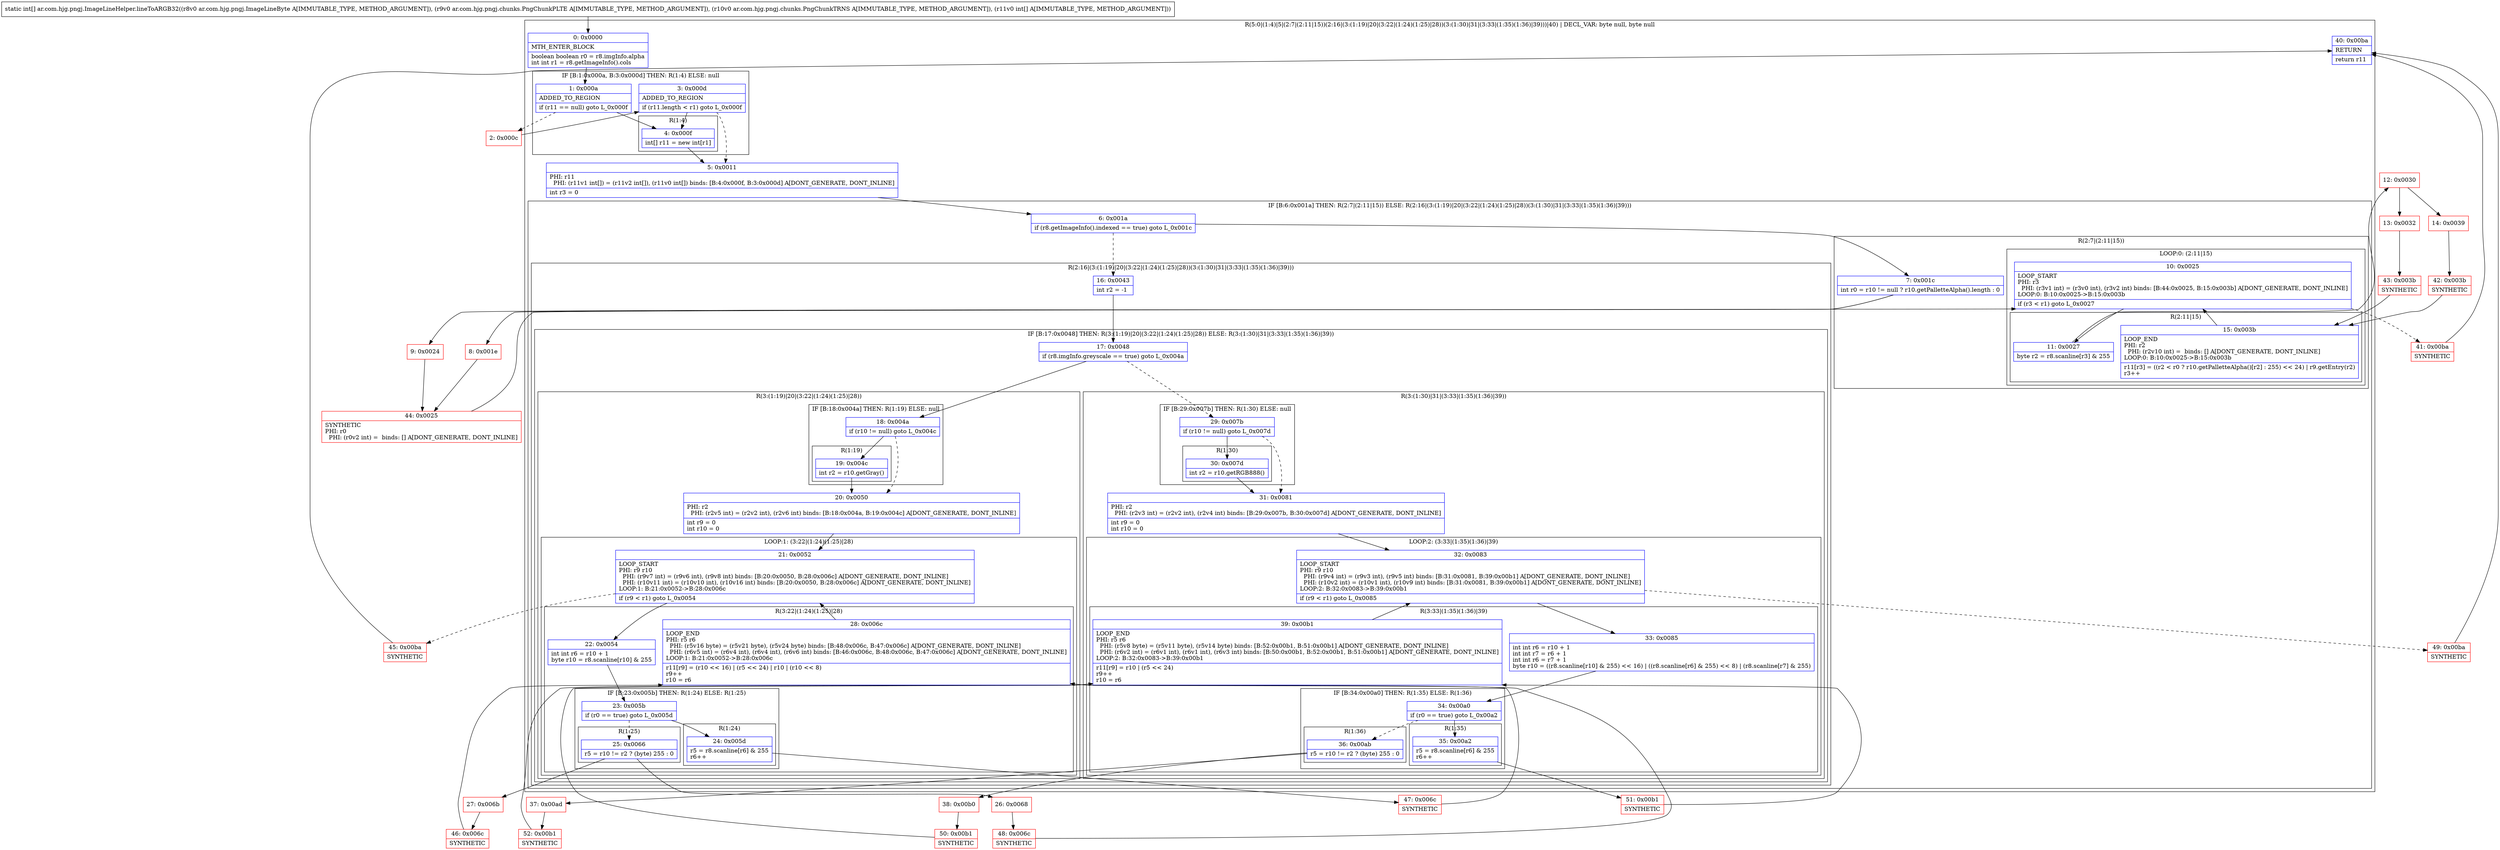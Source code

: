 digraph "CFG forar.com.hjg.pngj.ImageLineHelper.lineToARGB32(Lar\/com\/hjg\/pngj\/ImageLineByte;Lar\/com\/hjg\/pngj\/chunks\/PngChunkPLTE;Lar\/com\/hjg\/pngj\/chunks\/PngChunkTRNS;[I)[I" {
subgraph cluster_Region_1987841778 {
label = "R(5:0|(1:4)|5|(2:7|(2:11|15))(2:16|(3:(1:19)|20|(3:22|(1:24)(1:25)|28))(3:(1:30)|31|(3:33|(1:35)(1:36)|39)))|40) | DECL_VAR: byte null, byte null\l";
node [shape=record,color=blue];
Node_0 [shape=record,label="{0\:\ 0x0000|MTH_ENTER_BLOCK\l|boolean boolean r0 = r8.imgInfo.alpha\lint int r1 = r8.getImageInfo().cols\l}"];
subgraph cluster_IfRegion_1958320760 {
label = "IF [B:1:0x000a, B:3:0x000d] THEN: R(1:4) ELSE: null";
node [shape=record,color=blue];
Node_1 [shape=record,label="{1\:\ 0x000a|ADDED_TO_REGION\l|if (r11 == null) goto L_0x000f\l}"];
Node_3 [shape=record,label="{3\:\ 0x000d|ADDED_TO_REGION\l|if (r11.length \< r1) goto L_0x000f\l}"];
subgraph cluster_Region_1646530947 {
label = "R(1:4)";
node [shape=record,color=blue];
Node_4 [shape=record,label="{4\:\ 0x000f|int[] r11 = new int[r1]\l}"];
}
}
Node_5 [shape=record,label="{5\:\ 0x0011|PHI: r11 \l  PHI: (r11v1 int[]) = (r11v2 int[]), (r11v0 int[]) binds: [B:4:0x000f, B:3:0x000d] A[DONT_GENERATE, DONT_INLINE]\l|int r3 = 0\l}"];
subgraph cluster_IfRegion_67939090 {
label = "IF [B:6:0x001a] THEN: R(2:7|(2:11|15)) ELSE: R(2:16|(3:(1:19)|20|(3:22|(1:24)(1:25)|28))(3:(1:30)|31|(3:33|(1:35)(1:36)|39)))";
node [shape=record,color=blue];
Node_6 [shape=record,label="{6\:\ 0x001a|if (r8.getImageInfo().indexed == true) goto L_0x001c\l}"];
subgraph cluster_Region_21014625 {
label = "R(2:7|(2:11|15))";
node [shape=record,color=blue];
Node_7 [shape=record,label="{7\:\ 0x001c|int r0 = r10 != null ? r10.getPalletteAlpha().length : 0\l}"];
subgraph cluster_LoopRegion_1155131960 {
label = "LOOP:0: (2:11|15)";
node [shape=record,color=blue];
Node_10 [shape=record,label="{10\:\ 0x0025|LOOP_START\lPHI: r3 \l  PHI: (r3v1 int) = (r3v0 int), (r3v2 int) binds: [B:44:0x0025, B:15:0x003b] A[DONT_GENERATE, DONT_INLINE]\lLOOP:0: B:10:0x0025\-\>B:15:0x003b\l|if (r3 \< r1) goto L_0x0027\l}"];
subgraph cluster_Region_1452131622 {
label = "R(2:11|15)";
node [shape=record,color=blue];
Node_11 [shape=record,label="{11\:\ 0x0027|byte r2 = r8.scanline[r3] & 255\l}"];
Node_15 [shape=record,label="{15\:\ 0x003b|LOOP_END\lPHI: r2 \l  PHI: (r2v10 int) =  binds: [] A[DONT_GENERATE, DONT_INLINE]\lLOOP:0: B:10:0x0025\-\>B:15:0x003b\l|r11[r3] = ((r2 \< r0 ? r10.getPalletteAlpha()[r2] : 255) \<\< 24) \| r9.getEntry(r2)\lr3++\l}"];
}
}
}
subgraph cluster_Region_1569615333 {
label = "R(2:16|(3:(1:19)|20|(3:22|(1:24)(1:25)|28))(3:(1:30)|31|(3:33|(1:35)(1:36)|39)))";
node [shape=record,color=blue];
Node_16 [shape=record,label="{16\:\ 0x0043|int r2 = \-1\l}"];
subgraph cluster_IfRegion_2113871555 {
label = "IF [B:17:0x0048] THEN: R(3:(1:19)|20|(3:22|(1:24)(1:25)|28)) ELSE: R(3:(1:30)|31|(3:33|(1:35)(1:36)|39))";
node [shape=record,color=blue];
Node_17 [shape=record,label="{17\:\ 0x0048|if (r8.imgInfo.greyscale == true) goto L_0x004a\l}"];
subgraph cluster_Region_1471717938 {
label = "R(3:(1:19)|20|(3:22|(1:24)(1:25)|28))";
node [shape=record,color=blue];
subgraph cluster_IfRegion_1169254447 {
label = "IF [B:18:0x004a] THEN: R(1:19) ELSE: null";
node [shape=record,color=blue];
Node_18 [shape=record,label="{18\:\ 0x004a|if (r10 != null) goto L_0x004c\l}"];
subgraph cluster_Region_1960351633 {
label = "R(1:19)";
node [shape=record,color=blue];
Node_19 [shape=record,label="{19\:\ 0x004c|int r2 = r10.getGray()\l}"];
}
}
Node_20 [shape=record,label="{20\:\ 0x0050|PHI: r2 \l  PHI: (r2v5 int) = (r2v2 int), (r2v6 int) binds: [B:18:0x004a, B:19:0x004c] A[DONT_GENERATE, DONT_INLINE]\l|int r9 = 0\lint r10 = 0\l}"];
subgraph cluster_LoopRegion_741692292 {
label = "LOOP:1: (3:22|(1:24)(1:25)|28)";
node [shape=record,color=blue];
Node_21 [shape=record,label="{21\:\ 0x0052|LOOP_START\lPHI: r9 r10 \l  PHI: (r9v7 int) = (r9v6 int), (r9v8 int) binds: [B:20:0x0050, B:28:0x006c] A[DONT_GENERATE, DONT_INLINE]\l  PHI: (r10v11 int) = (r10v10 int), (r10v16 int) binds: [B:20:0x0050, B:28:0x006c] A[DONT_GENERATE, DONT_INLINE]\lLOOP:1: B:21:0x0052\-\>B:28:0x006c\l|if (r9 \< r1) goto L_0x0054\l}"];
subgraph cluster_Region_722492755 {
label = "R(3:22|(1:24)(1:25)|28)";
node [shape=record,color=blue];
Node_22 [shape=record,label="{22\:\ 0x0054|int int r6 = r10 + 1\lbyte r10 = r8.scanline[r10] & 255\l}"];
subgraph cluster_IfRegion_1266529491 {
label = "IF [B:23:0x005b] THEN: R(1:24) ELSE: R(1:25)";
node [shape=record,color=blue];
Node_23 [shape=record,label="{23\:\ 0x005b|if (r0 == true) goto L_0x005d\l}"];
subgraph cluster_Region_1142395967 {
label = "R(1:24)";
node [shape=record,color=blue];
Node_24 [shape=record,label="{24\:\ 0x005d|r5 = r8.scanline[r6] & 255\lr6++\l}"];
}
subgraph cluster_Region_1644914161 {
label = "R(1:25)";
node [shape=record,color=blue];
Node_25 [shape=record,label="{25\:\ 0x0066|r5 = r10 != r2 ? (byte) 255 : 0\l}"];
}
}
Node_28 [shape=record,label="{28\:\ 0x006c|LOOP_END\lPHI: r5 r6 \l  PHI: (r5v16 byte) = (r5v21 byte), (r5v24 byte) binds: [B:48:0x006c, B:47:0x006c] A[DONT_GENERATE, DONT_INLINE]\l  PHI: (r6v5 int) = (r6v4 int), (r6v4 int), (r6v6 int) binds: [B:46:0x006c, B:48:0x006c, B:47:0x006c] A[DONT_GENERATE, DONT_INLINE]\lLOOP:1: B:21:0x0052\-\>B:28:0x006c\l|r11[r9] = (r10 \<\< 16) \| (r5 \<\< 24) \| r10 \| (r10 \<\< 8)\lr9++\lr10 = r6\l}"];
}
}
}
subgraph cluster_Region_882444711 {
label = "R(3:(1:30)|31|(3:33|(1:35)(1:36)|39))";
node [shape=record,color=blue];
subgraph cluster_IfRegion_535857152 {
label = "IF [B:29:0x007b] THEN: R(1:30) ELSE: null";
node [shape=record,color=blue];
Node_29 [shape=record,label="{29\:\ 0x007b|if (r10 != null) goto L_0x007d\l}"];
subgraph cluster_Region_1537322147 {
label = "R(1:30)";
node [shape=record,color=blue];
Node_30 [shape=record,label="{30\:\ 0x007d|int r2 = r10.getRGB888()\l}"];
}
}
Node_31 [shape=record,label="{31\:\ 0x0081|PHI: r2 \l  PHI: (r2v3 int) = (r2v2 int), (r2v4 int) binds: [B:29:0x007b, B:30:0x007d] A[DONT_GENERATE, DONT_INLINE]\l|int r9 = 0\lint r10 = 0\l}"];
subgraph cluster_LoopRegion_342320672 {
label = "LOOP:2: (3:33|(1:35)(1:36)|39)";
node [shape=record,color=blue];
Node_32 [shape=record,label="{32\:\ 0x0083|LOOP_START\lPHI: r9 r10 \l  PHI: (r9v4 int) = (r9v3 int), (r9v5 int) binds: [B:31:0x0081, B:39:0x00b1] A[DONT_GENERATE, DONT_INLINE]\l  PHI: (r10v2 int) = (r10v1 int), (r10v9 int) binds: [B:31:0x0081, B:39:0x00b1] A[DONT_GENERATE, DONT_INLINE]\lLOOP:2: B:32:0x0083\-\>B:39:0x00b1\l|if (r9 \< r1) goto L_0x0085\l}"];
subgraph cluster_Region_72180922 {
label = "R(3:33|(1:35)(1:36)|39)";
node [shape=record,color=blue];
Node_33 [shape=record,label="{33\:\ 0x0085|int int r6 = r10 + 1\lint int r7 = r6 + 1\lint int r6 = r7 + 1\lbyte r10 = ((r8.scanline[r10] & 255) \<\< 16) \| ((r8.scanline[r6] & 255) \<\< 8) \| (r8.scanline[r7] & 255)\l}"];
subgraph cluster_IfRegion_229418258 {
label = "IF [B:34:0x00a0] THEN: R(1:35) ELSE: R(1:36)";
node [shape=record,color=blue];
Node_34 [shape=record,label="{34\:\ 0x00a0|if (r0 == true) goto L_0x00a2\l}"];
subgraph cluster_Region_1847944938 {
label = "R(1:35)";
node [shape=record,color=blue];
Node_35 [shape=record,label="{35\:\ 0x00a2|r5 = r8.scanline[r6] & 255\lr6++\l}"];
}
subgraph cluster_Region_1279576281 {
label = "R(1:36)";
node [shape=record,color=blue];
Node_36 [shape=record,label="{36\:\ 0x00ab|r5 = r10 != r2 ? (byte) 255 : 0\l}"];
}
}
Node_39 [shape=record,label="{39\:\ 0x00b1|LOOP_END\lPHI: r5 r6 \l  PHI: (r5v8 byte) = (r5v11 byte), (r5v14 byte) binds: [B:52:0x00b1, B:51:0x00b1] A[DONT_GENERATE, DONT_INLINE]\l  PHI: (r6v2 int) = (r6v1 int), (r6v1 int), (r6v3 int) binds: [B:50:0x00b1, B:52:0x00b1, B:51:0x00b1] A[DONT_GENERATE, DONT_INLINE]\lLOOP:2: B:32:0x0083\-\>B:39:0x00b1\l|r11[r9] = r10 \| (r5 \<\< 24)\lr9++\lr10 = r6\l}"];
}
}
}
}
}
}
Node_40 [shape=record,label="{40\:\ 0x00ba|RETURN\l|return r11\l}"];
}
Node_2 [shape=record,color=red,label="{2\:\ 0x000c}"];
Node_8 [shape=record,color=red,label="{8\:\ 0x001e}"];
Node_9 [shape=record,color=red,label="{9\:\ 0x0024}"];
Node_12 [shape=record,color=red,label="{12\:\ 0x0030}"];
Node_13 [shape=record,color=red,label="{13\:\ 0x0032}"];
Node_14 [shape=record,color=red,label="{14\:\ 0x0039}"];
Node_26 [shape=record,color=red,label="{26\:\ 0x0068}"];
Node_27 [shape=record,color=red,label="{27\:\ 0x006b}"];
Node_37 [shape=record,color=red,label="{37\:\ 0x00ad}"];
Node_38 [shape=record,color=red,label="{38\:\ 0x00b0}"];
Node_41 [shape=record,color=red,label="{41\:\ 0x00ba|SYNTHETIC\l}"];
Node_42 [shape=record,color=red,label="{42\:\ 0x003b|SYNTHETIC\l}"];
Node_43 [shape=record,color=red,label="{43\:\ 0x003b|SYNTHETIC\l}"];
Node_44 [shape=record,color=red,label="{44\:\ 0x0025|SYNTHETIC\lPHI: r0 \l  PHI: (r0v2 int) =  binds: [] A[DONT_GENERATE, DONT_INLINE]\l}"];
Node_45 [shape=record,color=red,label="{45\:\ 0x00ba|SYNTHETIC\l}"];
Node_46 [shape=record,color=red,label="{46\:\ 0x006c|SYNTHETIC\l}"];
Node_47 [shape=record,color=red,label="{47\:\ 0x006c|SYNTHETIC\l}"];
Node_48 [shape=record,color=red,label="{48\:\ 0x006c|SYNTHETIC\l}"];
Node_49 [shape=record,color=red,label="{49\:\ 0x00ba|SYNTHETIC\l}"];
Node_50 [shape=record,color=red,label="{50\:\ 0x00b1|SYNTHETIC\l}"];
Node_51 [shape=record,color=red,label="{51\:\ 0x00b1|SYNTHETIC\l}"];
Node_52 [shape=record,color=red,label="{52\:\ 0x00b1|SYNTHETIC\l}"];
MethodNode[shape=record,label="{static int[] ar.com.hjg.pngj.ImageLineHelper.lineToARGB32((r8v0 ar.com.hjg.pngj.ImageLineByte A[IMMUTABLE_TYPE, METHOD_ARGUMENT]), (r9v0 ar.com.hjg.pngj.chunks.PngChunkPLTE A[IMMUTABLE_TYPE, METHOD_ARGUMENT]), (r10v0 ar.com.hjg.pngj.chunks.PngChunkTRNS A[IMMUTABLE_TYPE, METHOD_ARGUMENT]), (r11v0 int[] A[IMMUTABLE_TYPE, METHOD_ARGUMENT])) }"];
MethodNode -> Node_0;
Node_0 -> Node_1;
Node_1 -> Node_2[style=dashed];
Node_1 -> Node_4;
Node_3 -> Node_4;
Node_3 -> Node_5[style=dashed];
Node_4 -> Node_5;
Node_5 -> Node_6;
Node_6 -> Node_7;
Node_6 -> Node_16[style=dashed];
Node_7 -> Node_8;
Node_7 -> Node_9;
Node_10 -> Node_11;
Node_10 -> Node_41[style=dashed];
Node_11 -> Node_12;
Node_15 -> Node_10;
Node_16 -> Node_17;
Node_17 -> Node_18;
Node_17 -> Node_29[style=dashed];
Node_18 -> Node_19;
Node_18 -> Node_20[style=dashed];
Node_19 -> Node_20;
Node_20 -> Node_21;
Node_21 -> Node_22;
Node_21 -> Node_45[style=dashed];
Node_22 -> Node_23;
Node_23 -> Node_24;
Node_23 -> Node_25[style=dashed];
Node_24 -> Node_47;
Node_25 -> Node_26;
Node_25 -> Node_27;
Node_28 -> Node_21;
Node_29 -> Node_30;
Node_29 -> Node_31[style=dashed];
Node_30 -> Node_31;
Node_31 -> Node_32;
Node_32 -> Node_33;
Node_32 -> Node_49[style=dashed];
Node_33 -> Node_34;
Node_34 -> Node_35;
Node_34 -> Node_36[style=dashed];
Node_35 -> Node_51;
Node_36 -> Node_37;
Node_36 -> Node_38;
Node_39 -> Node_32;
Node_2 -> Node_3;
Node_8 -> Node_44;
Node_9 -> Node_44;
Node_12 -> Node_13;
Node_12 -> Node_14;
Node_13 -> Node_43;
Node_14 -> Node_42;
Node_26 -> Node_48;
Node_27 -> Node_46;
Node_37 -> Node_52;
Node_38 -> Node_50;
Node_41 -> Node_40;
Node_42 -> Node_15;
Node_43 -> Node_15;
Node_44 -> Node_10;
Node_45 -> Node_40;
Node_46 -> Node_28;
Node_47 -> Node_28;
Node_48 -> Node_28;
Node_49 -> Node_40;
Node_50 -> Node_39;
Node_51 -> Node_39;
Node_52 -> Node_39;
}

